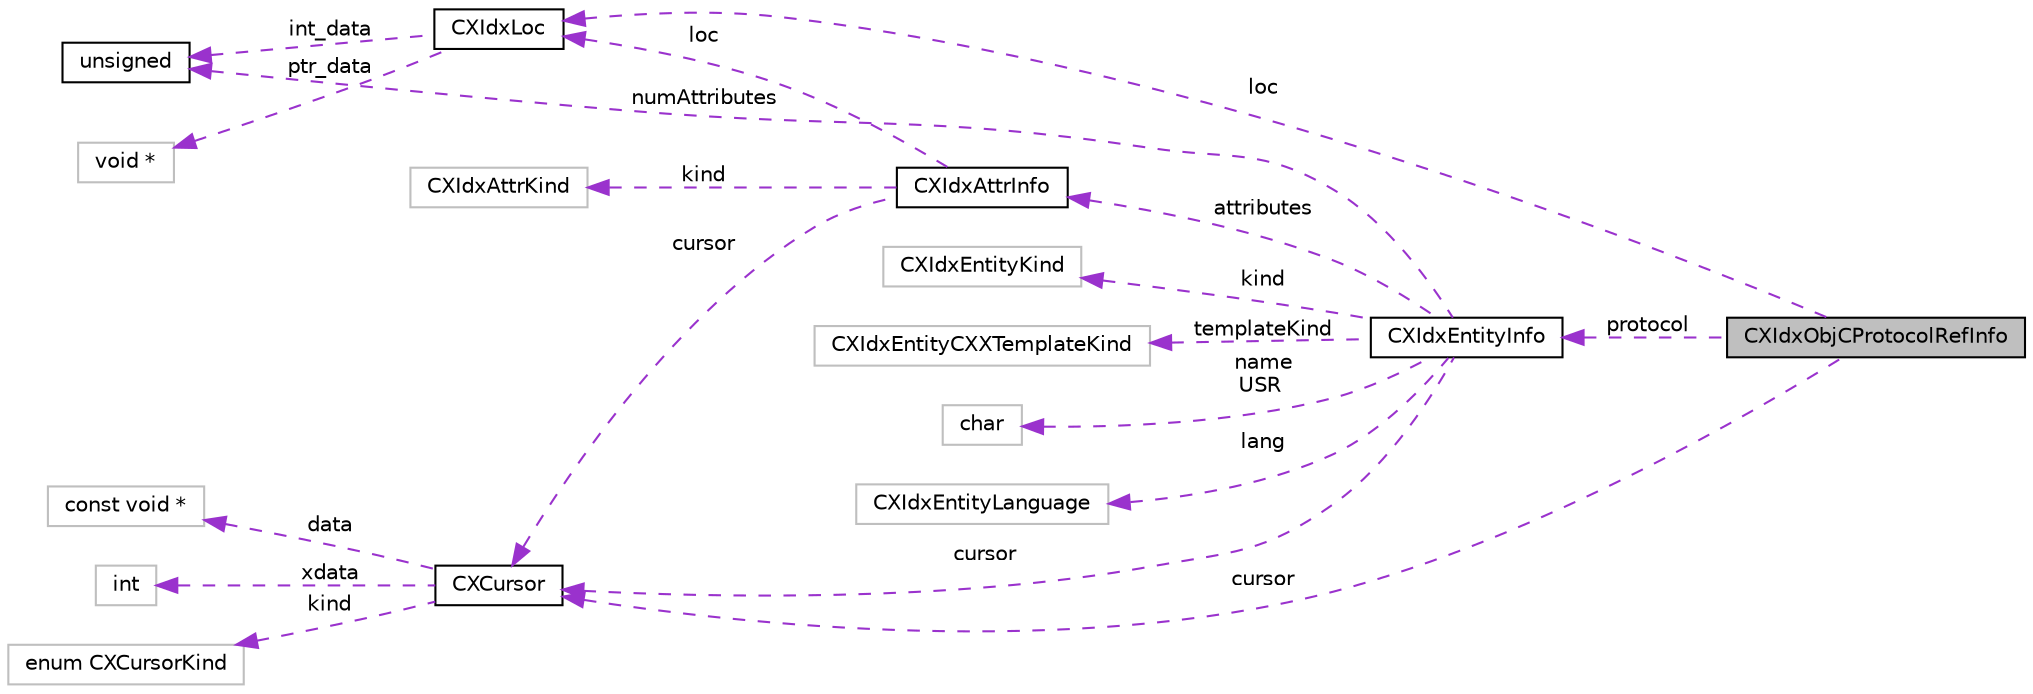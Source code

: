 digraph "CXIdxObjCProtocolRefInfo"
{
 // LATEX_PDF_SIZE
  bgcolor="transparent";
  edge [fontname="Helvetica",fontsize="10",labelfontname="Helvetica",labelfontsize="10"];
  node [fontname="Helvetica",fontsize="10",shape=record];
  rankdir="LR";
  Node1 [label="CXIdxObjCProtocolRefInfo",height=0.2,width=0.4,color="black", fillcolor="grey75", style="filled", fontcolor="black",tooltip=" "];
  Node2 -> Node1 [dir="back",color="darkorchid3",fontsize="10",style="dashed",label=" cursor" ,fontname="Helvetica"];
  Node2 [label="CXCursor",height=0.2,width=0.4,color="black",URL="$structCXCursor.html",tooltip="A cursor representing some element in the abstract syntax tree for a translation unit."];
  Node3 -> Node2 [dir="back",color="darkorchid3",fontsize="10",style="dashed",label=" data" ,fontname="Helvetica"];
  Node3 [label="const void *",height=0.2,width=0.4,color="grey75",tooltip=" "];
  Node4 -> Node2 [dir="back",color="darkorchid3",fontsize="10",style="dashed",label=" xdata" ,fontname="Helvetica"];
  Node4 [label="int",height=0.2,width=0.4,color="grey75",tooltip=" "];
  Node5 -> Node2 [dir="back",color="darkorchid3",fontsize="10",style="dashed",label=" kind" ,fontname="Helvetica"];
  Node5 [label="enum CXCursorKind",height=0.2,width=0.4,color="grey75",tooltip=" "];
  Node6 -> Node1 [dir="back",color="darkorchid3",fontsize="10",style="dashed",label=" loc" ,fontname="Helvetica"];
  Node6 [label="CXIdxLoc",height=0.2,width=0.4,color="black",URL="$structCXIdxLoc.html",tooltip="Source location passed to index callbacks."];
  Node7 -> Node6 [dir="back",color="darkorchid3",fontsize="10",style="dashed",label=" int_data" ,fontname="Helvetica"];
  Node7 [label="unsigned",height=0.2,width=0.4,color="black",URL="$classunsigned.html",tooltip=" "];
  Node8 -> Node6 [dir="back",color="darkorchid3",fontsize="10",style="dashed",label=" ptr_data" ,fontname="Helvetica"];
  Node8 [label="void *",height=0.2,width=0.4,color="grey75",tooltip=" "];
  Node9 -> Node1 [dir="back",color="darkorchid3",fontsize="10",style="dashed",label=" protocol" ,fontname="Helvetica"];
  Node9 [label="CXIdxEntityInfo",height=0.2,width=0.4,color="black",URL="$structCXIdxEntityInfo.html",tooltip=" "];
  Node10 -> Node9 [dir="back",color="darkorchid3",fontsize="10",style="dashed",label=" kind" ,fontname="Helvetica"];
  Node10 [label="CXIdxEntityKind",height=0.2,width=0.4,color="grey75",tooltip=" "];
  Node11 -> Node9 [dir="back",color="darkorchid3",fontsize="10",style="dashed",label=" templateKind" ,fontname="Helvetica"];
  Node11 [label="CXIdxEntityCXXTemplateKind",height=0.2,width=0.4,color="grey75",tooltip=" "];
  Node12 -> Node9 [dir="back",color="darkorchid3",fontsize="10",style="dashed",label=" name\nUSR" ,fontname="Helvetica"];
  Node12 [label="char",height=0.2,width=0.4,color="grey75",tooltip=" "];
  Node13 -> Node9 [dir="back",color="darkorchid3",fontsize="10",style="dashed",label=" attributes" ,fontname="Helvetica"];
  Node13 [label="CXIdxAttrInfo",height=0.2,width=0.4,color="black",URL="$structCXIdxAttrInfo.html",tooltip=" "];
  Node2 -> Node13 [dir="back",color="darkorchid3",fontsize="10",style="dashed",label=" cursor" ,fontname="Helvetica"];
  Node6 -> Node13 [dir="back",color="darkorchid3",fontsize="10",style="dashed",label=" loc" ,fontname="Helvetica"];
  Node14 -> Node13 [dir="back",color="darkorchid3",fontsize="10",style="dashed",label=" kind" ,fontname="Helvetica"];
  Node14 [label="CXIdxAttrKind",height=0.2,width=0.4,color="grey75",tooltip=" "];
  Node2 -> Node9 [dir="back",color="darkorchid3",fontsize="10",style="dashed",label=" cursor" ,fontname="Helvetica"];
  Node15 -> Node9 [dir="back",color="darkorchid3",fontsize="10",style="dashed",label=" lang" ,fontname="Helvetica"];
  Node15 [label="CXIdxEntityLanguage",height=0.2,width=0.4,color="grey75",tooltip=" "];
  Node7 -> Node9 [dir="back",color="darkorchid3",fontsize="10",style="dashed",label=" numAttributes" ,fontname="Helvetica"];
}
